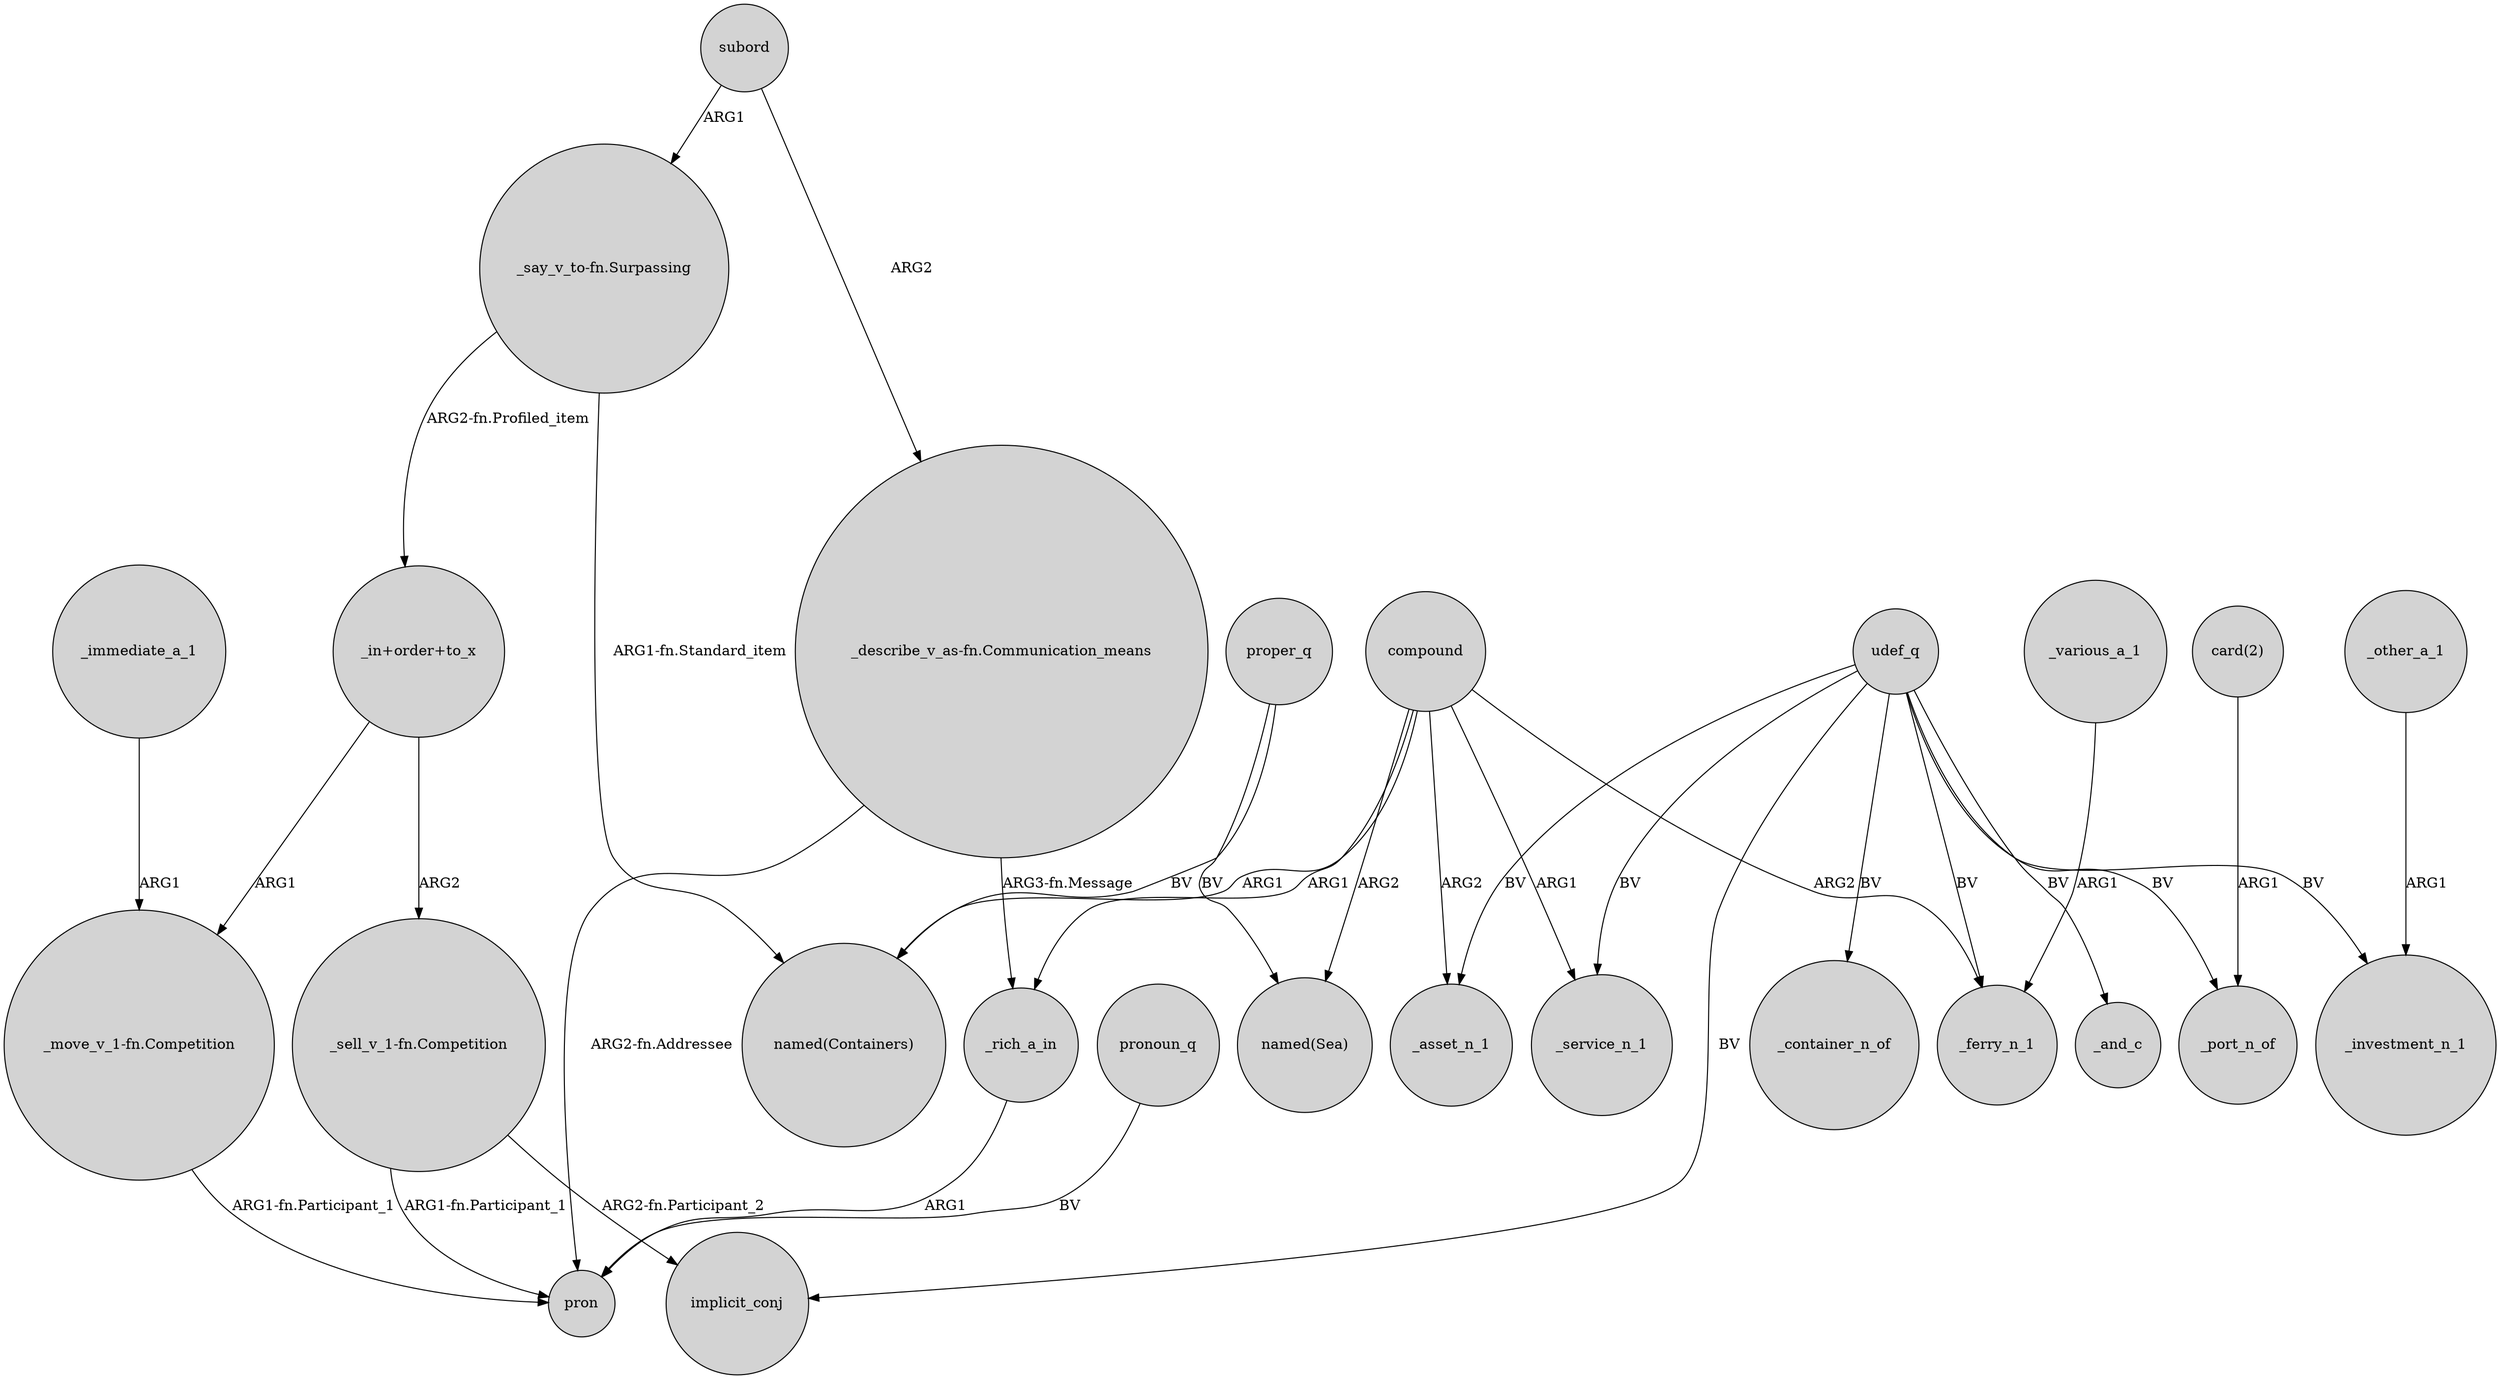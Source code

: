 digraph {
	node [shape=circle style=filled]
	udef_q -> _service_n_1 [label=BV]
	subord -> "_say_v_to-fn.Surpassing" [label=ARG1]
	compound -> _asset_n_1 [label=ARG2]
	compound -> _rich_a_in [label=ARG1]
	"_say_v_to-fn.Surpassing" -> "named(Containers)" [label="ARG1-fn.Standard_item"]
	"_in+order+to_x" -> "_move_v_1-fn.Competition" [label=ARG1]
	"_describe_v_as-fn.Communication_means" -> pron [label="ARG2-fn.Addressee"]
	"_sell_v_1-fn.Competition" -> implicit_conj [label="ARG2-fn.Participant_2"]
	compound -> "named(Sea)" [label=ARG2]
	udef_q -> _port_n_of [label=BV]
	udef_q -> _and_c [label=BV]
	udef_q -> _asset_n_1 [label=BV]
	_other_a_1 -> _investment_n_1 [label=ARG1]
	compound -> "named(Containers)" [label=ARG1]
	pronoun_q -> pron [label=BV]
	"card(2)" -> _port_n_of [label=ARG1]
	"_describe_v_as-fn.Communication_means" -> _rich_a_in [label="ARG3-fn.Message"]
	subord -> "_describe_v_as-fn.Communication_means" [label=ARG2]
	_immediate_a_1 -> "_move_v_1-fn.Competition" [label=ARG1]
	_rich_a_in -> pron [label=ARG1]
	udef_q -> _investment_n_1 [label=BV]
	"_in+order+to_x" -> "_sell_v_1-fn.Competition" [label=ARG2]
	proper_q -> "named(Sea)" [label=BV]
	"_sell_v_1-fn.Competition" -> pron [label="ARG1-fn.Participant_1"]
	udef_q -> _ferry_n_1 [label=BV]
	proper_q -> "named(Containers)" [label=BV]
	"_say_v_to-fn.Surpassing" -> "_in+order+to_x" [label="ARG2-fn.Profiled_item"]
	compound -> _ferry_n_1 [label=ARG2]
	compound -> _service_n_1 [label=ARG1]
	udef_q -> implicit_conj [label=BV]
	_various_a_1 -> _ferry_n_1 [label=ARG1]
	udef_q -> _container_n_of [label=BV]
	"_move_v_1-fn.Competition" -> pron [label="ARG1-fn.Participant_1"]
}
